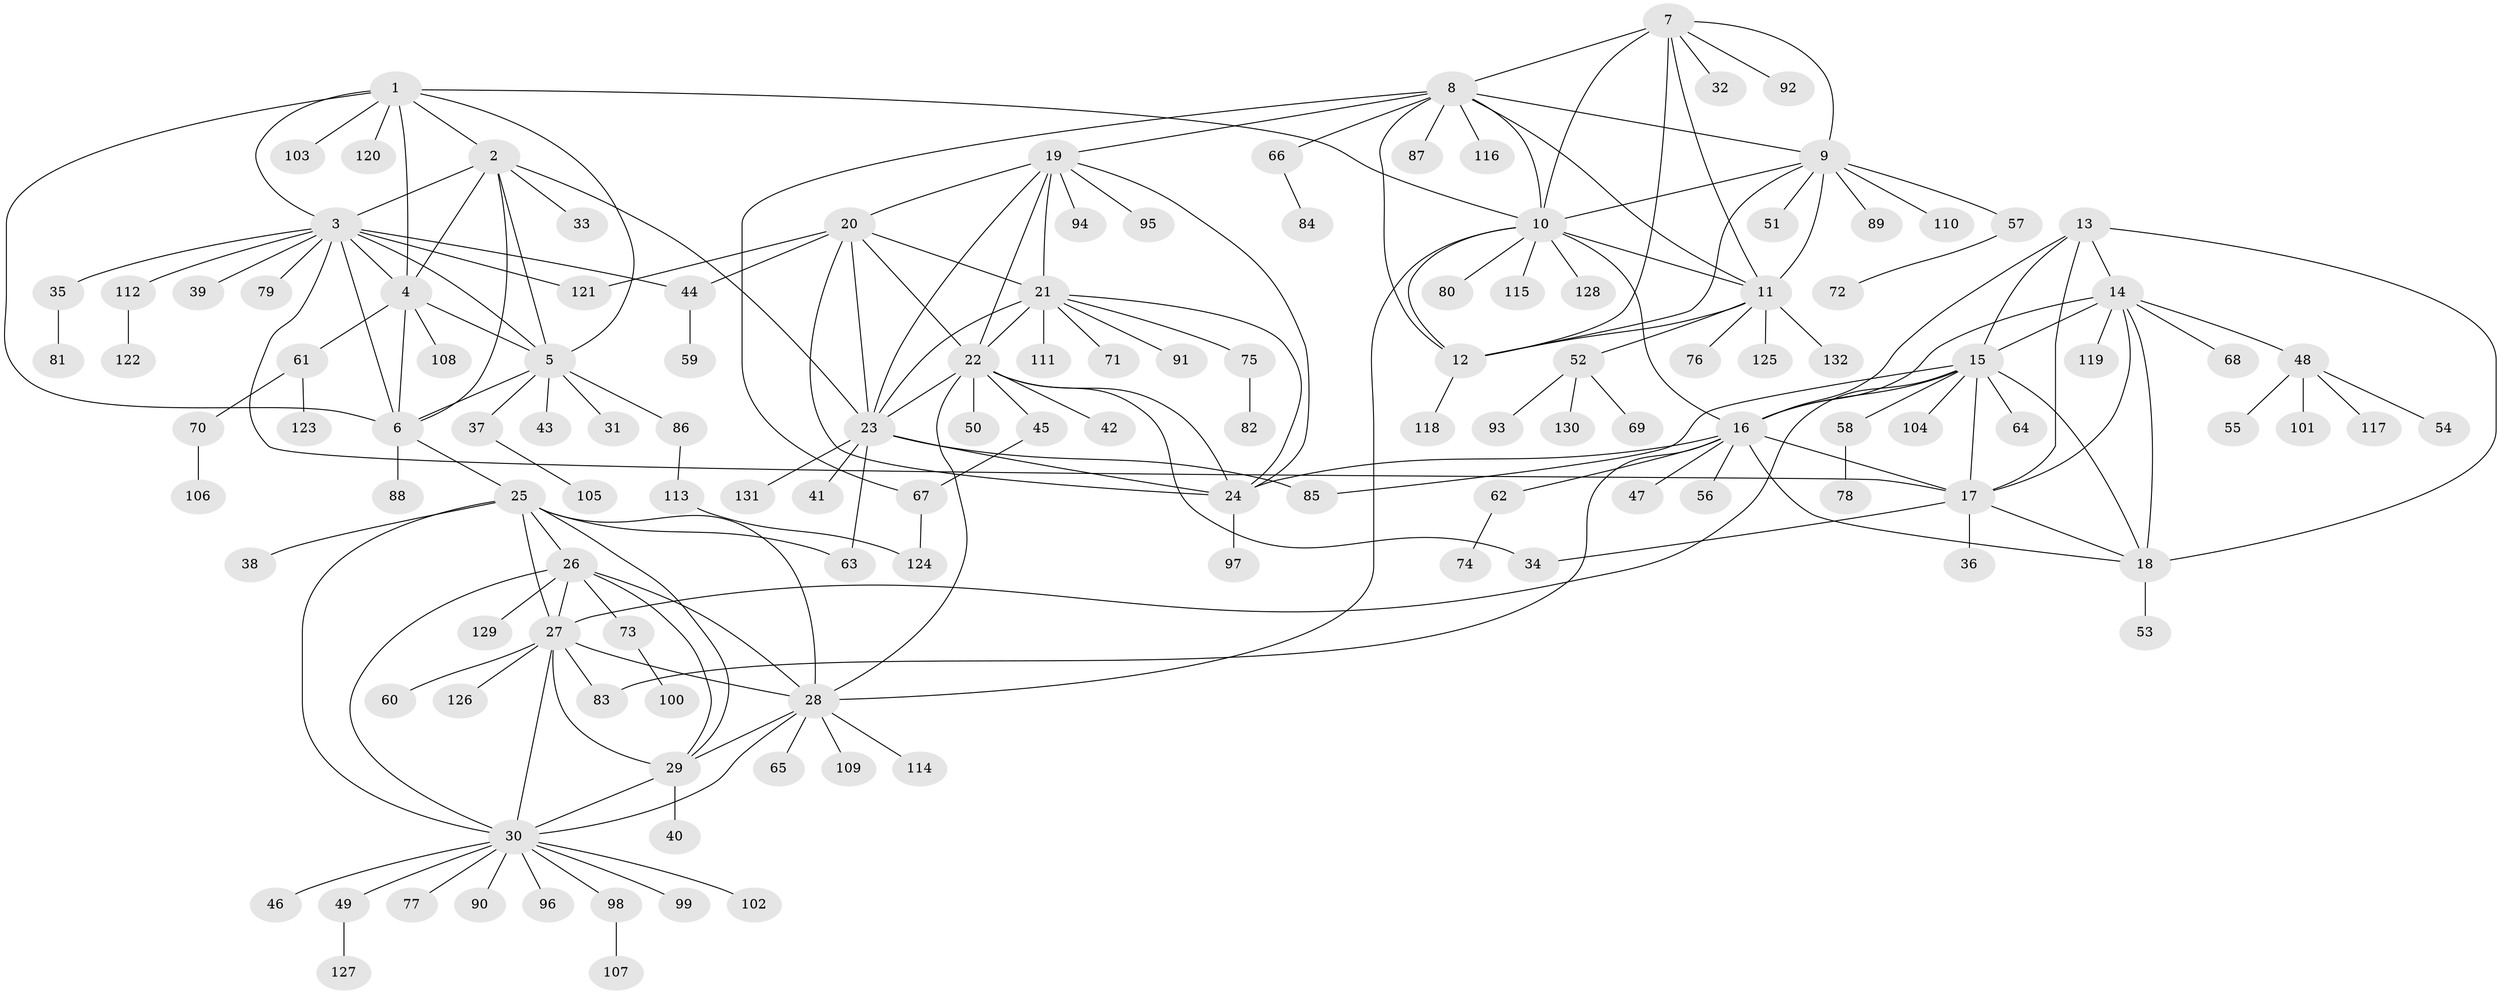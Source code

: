 // coarse degree distribution, {5: 0.01, 4: 0.04, 12: 0.03, 9: 0.05, 8: 0.02, 6: 0.02, 15: 0.01, 7: 0.02, 10: 0.02, 3: 0.04, 1: 0.63, 2: 0.11}
// Generated by graph-tools (version 1.1) at 2025/24/03/03/25 07:24:10]
// undirected, 132 vertices, 195 edges
graph export_dot {
graph [start="1"]
  node [color=gray90,style=filled];
  1;
  2;
  3;
  4;
  5;
  6;
  7;
  8;
  9;
  10;
  11;
  12;
  13;
  14;
  15;
  16;
  17;
  18;
  19;
  20;
  21;
  22;
  23;
  24;
  25;
  26;
  27;
  28;
  29;
  30;
  31;
  32;
  33;
  34;
  35;
  36;
  37;
  38;
  39;
  40;
  41;
  42;
  43;
  44;
  45;
  46;
  47;
  48;
  49;
  50;
  51;
  52;
  53;
  54;
  55;
  56;
  57;
  58;
  59;
  60;
  61;
  62;
  63;
  64;
  65;
  66;
  67;
  68;
  69;
  70;
  71;
  72;
  73;
  74;
  75;
  76;
  77;
  78;
  79;
  80;
  81;
  82;
  83;
  84;
  85;
  86;
  87;
  88;
  89;
  90;
  91;
  92;
  93;
  94;
  95;
  96;
  97;
  98;
  99;
  100;
  101;
  102;
  103;
  104;
  105;
  106;
  107;
  108;
  109;
  110;
  111;
  112;
  113;
  114;
  115;
  116;
  117;
  118;
  119;
  120;
  121;
  122;
  123;
  124;
  125;
  126;
  127;
  128;
  129;
  130;
  131;
  132;
  1 -- 2;
  1 -- 3;
  1 -- 4;
  1 -- 5;
  1 -- 6;
  1 -- 10;
  1 -- 103;
  1 -- 120;
  2 -- 3;
  2 -- 4;
  2 -- 5;
  2 -- 6;
  2 -- 23;
  2 -- 33;
  3 -- 4;
  3 -- 5;
  3 -- 6;
  3 -- 17;
  3 -- 35;
  3 -- 39;
  3 -- 44;
  3 -- 79;
  3 -- 112;
  3 -- 121;
  4 -- 5;
  4 -- 6;
  4 -- 61;
  4 -- 108;
  5 -- 6;
  5 -- 31;
  5 -- 37;
  5 -- 43;
  5 -- 86;
  6 -- 25;
  6 -- 88;
  7 -- 8;
  7 -- 9;
  7 -- 10;
  7 -- 11;
  7 -- 12;
  7 -- 32;
  7 -- 92;
  8 -- 9;
  8 -- 10;
  8 -- 11;
  8 -- 12;
  8 -- 19;
  8 -- 66;
  8 -- 67;
  8 -- 87;
  8 -- 116;
  9 -- 10;
  9 -- 11;
  9 -- 12;
  9 -- 51;
  9 -- 57;
  9 -- 89;
  9 -- 110;
  10 -- 11;
  10 -- 12;
  10 -- 16;
  10 -- 28;
  10 -- 80;
  10 -- 115;
  10 -- 128;
  11 -- 12;
  11 -- 52;
  11 -- 76;
  11 -- 125;
  11 -- 132;
  12 -- 118;
  13 -- 14;
  13 -- 15;
  13 -- 16;
  13 -- 17;
  13 -- 18;
  14 -- 15;
  14 -- 16;
  14 -- 17;
  14 -- 18;
  14 -- 48;
  14 -- 68;
  14 -- 119;
  15 -- 16;
  15 -- 17;
  15 -- 18;
  15 -- 27;
  15 -- 58;
  15 -- 64;
  15 -- 85;
  15 -- 104;
  16 -- 17;
  16 -- 18;
  16 -- 24;
  16 -- 47;
  16 -- 56;
  16 -- 62;
  16 -- 83;
  17 -- 18;
  17 -- 34;
  17 -- 36;
  18 -- 53;
  19 -- 20;
  19 -- 21;
  19 -- 22;
  19 -- 23;
  19 -- 24;
  19 -- 94;
  19 -- 95;
  20 -- 21;
  20 -- 22;
  20 -- 23;
  20 -- 24;
  20 -- 44;
  20 -- 121;
  21 -- 22;
  21 -- 23;
  21 -- 24;
  21 -- 71;
  21 -- 75;
  21 -- 91;
  21 -- 111;
  22 -- 23;
  22 -- 24;
  22 -- 28;
  22 -- 34;
  22 -- 42;
  22 -- 45;
  22 -- 50;
  23 -- 24;
  23 -- 41;
  23 -- 63;
  23 -- 85;
  23 -- 131;
  24 -- 97;
  25 -- 26;
  25 -- 27;
  25 -- 28;
  25 -- 29;
  25 -- 30;
  25 -- 38;
  25 -- 63;
  26 -- 27;
  26 -- 28;
  26 -- 29;
  26 -- 30;
  26 -- 73;
  26 -- 129;
  27 -- 28;
  27 -- 29;
  27 -- 30;
  27 -- 60;
  27 -- 83;
  27 -- 126;
  28 -- 29;
  28 -- 30;
  28 -- 65;
  28 -- 109;
  28 -- 114;
  29 -- 30;
  29 -- 40;
  30 -- 46;
  30 -- 49;
  30 -- 77;
  30 -- 90;
  30 -- 96;
  30 -- 98;
  30 -- 99;
  30 -- 102;
  35 -- 81;
  37 -- 105;
  44 -- 59;
  45 -- 67;
  48 -- 54;
  48 -- 55;
  48 -- 101;
  48 -- 117;
  49 -- 127;
  52 -- 69;
  52 -- 93;
  52 -- 130;
  57 -- 72;
  58 -- 78;
  61 -- 70;
  61 -- 123;
  62 -- 74;
  66 -- 84;
  67 -- 124;
  70 -- 106;
  73 -- 100;
  75 -- 82;
  86 -- 113;
  98 -- 107;
  112 -- 122;
  113 -- 124;
}
